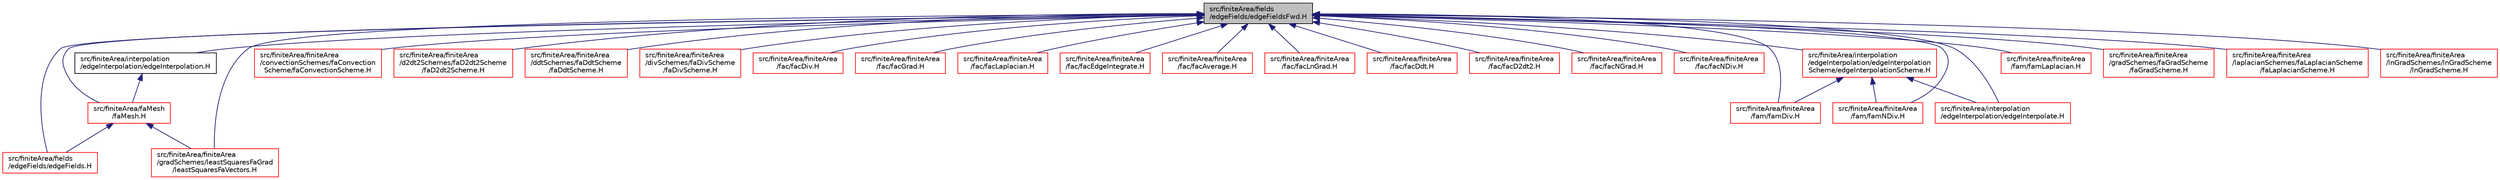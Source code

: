 digraph "src/finiteArea/fields/edgeFields/edgeFieldsFwd.H"
{
  bgcolor="transparent";
  edge [fontname="Helvetica",fontsize="10",labelfontname="Helvetica",labelfontsize="10"];
  node [fontname="Helvetica",fontsize="10",shape=record];
  Node1 [label="src/finiteArea/fields\l/edgeFields/edgeFieldsFwd.H",height=0.2,width=0.4,color="black", fillcolor="grey75", style="filled" fontcolor="black"];
  Node1 -> Node2 [dir="back",color="midnightblue",fontsize="10",style="solid",fontname="Helvetica"];
  Node2 [label="src/finiteArea/faMesh\l/faMesh.H",height=0.2,width=0.4,color="red",URL="$faMesh_8H.html"];
  Node2 -> Node3 [dir="back",color="midnightblue",fontsize="10",style="solid",fontname="Helvetica"];
  Node3 [label="src/finiteArea/fields\l/edgeFields/edgeFields.H",height=0.2,width=0.4,color="red",URL="$edgeFields_8H.html"];
  Node2 -> Node4 [dir="back",color="midnightblue",fontsize="10",style="solid",fontname="Helvetica"];
  Node4 [label="src/finiteArea/finiteArea\l/gradSchemes/leastSquaresFaGrad\l/leastSquaresFaVectors.H",height=0.2,width=0.4,color="red",URL="$leastSquaresFaVectors_8H.html"];
  Node1 -> Node3 [dir="back",color="midnightblue",fontsize="10",style="solid",fontname="Helvetica"];
  Node1 -> Node5 [dir="back",color="midnightblue",fontsize="10",style="solid",fontname="Helvetica"];
  Node5 [label="src/finiteArea/finiteArea\l/convectionSchemes/faConvection\lScheme/faConvectionScheme.H",height=0.2,width=0.4,color="red",URL="$faConvectionScheme_8H.html"];
  Node1 -> Node6 [dir="back",color="midnightblue",fontsize="10",style="solid",fontname="Helvetica"];
  Node6 [label="src/finiteArea/finiteArea\l/d2dt2Schemes/faD2dt2Scheme\l/faD2dt2Scheme.H",height=0.2,width=0.4,color="red",URL="$faD2dt2Scheme_8H.html"];
  Node1 -> Node7 [dir="back",color="midnightblue",fontsize="10",style="solid",fontname="Helvetica"];
  Node7 [label="src/finiteArea/finiteArea\l/ddtSchemes/faDdtScheme\l/faDdtScheme.H",height=0.2,width=0.4,color="red",URL="$faDdtScheme_8H.html"];
  Node1 -> Node8 [dir="back",color="midnightblue",fontsize="10",style="solid",fontname="Helvetica"];
  Node8 [label="src/finiteArea/finiteArea\l/divSchemes/faDivScheme\l/faDivScheme.H",height=0.2,width=0.4,color="red",URL="$faDivScheme_8H.html"];
  Node1 -> Node9 [dir="back",color="midnightblue",fontsize="10",style="solid",fontname="Helvetica"];
  Node9 [label="src/finiteArea/finiteArea\l/fac/facDiv.H",height=0.2,width=0.4,color="red",URL="$facDiv_8H.html",tooltip="Calculate the divergence of the given field. "];
  Node1 -> Node10 [dir="back",color="midnightblue",fontsize="10",style="solid",fontname="Helvetica"];
  Node10 [label="src/finiteArea/finiteArea\l/fac/facGrad.H",height=0.2,width=0.4,color="red",URL="$facGrad_8H.html",tooltip="Calculate the gradient of the given field. "];
  Node1 -> Node11 [dir="back",color="midnightblue",fontsize="10",style="solid",fontname="Helvetica"];
  Node11 [label="src/finiteArea/finiteArea\l/fac/facLaplacian.H",height=0.2,width=0.4,color="red",URL="$facLaplacian_8H.html",tooltip="Calculate the laplacian of the given field. "];
  Node1 -> Node12 [dir="back",color="midnightblue",fontsize="10",style="solid",fontname="Helvetica"];
  Node12 [label="src/finiteArea/finiteArea\l/fac/facEdgeIntegrate.H",height=0.2,width=0.4,color="red",URL="$facEdgeIntegrate_8H.html",tooltip="Edge integrate edgeField creating a areaField. Edge sum a edgeField creating a areaField. "];
  Node1 -> Node13 [dir="back",color="midnightblue",fontsize="10",style="solid",fontname="Helvetica"];
  Node13 [label="src/finiteArea/finiteArea\l/fac/facAverage.H",height=0.2,width=0.4,color="red",URL="$facAverage_8H.html",tooltip="Edge-weighted average a edgeField creating a areaField. "];
  Node1 -> Node14 [dir="back",color="midnightblue",fontsize="10",style="solid",fontname="Helvetica"];
  Node14 [label="src/finiteArea/finiteArea\l/fac/facLnGrad.H",height=0.2,width=0.4,color="red",URL="$facLnGrad_8H.html",tooltip="Calculate the lnGrad of the given areaField. "];
  Node1 -> Node15 [dir="back",color="midnightblue",fontsize="10",style="solid",fontname="Helvetica"];
  Node15 [label="src/finiteArea/finiteArea\l/fac/facDdt.H",height=0.2,width=0.4,color="red",URL="$facDdt_8H.html",tooltip="Calculate the first temporal derivative. "];
  Node1 -> Node16 [dir="back",color="midnightblue",fontsize="10",style="solid",fontname="Helvetica"];
  Node16 [label="src/finiteArea/finiteArea\l/fac/facD2dt2.H",height=0.2,width=0.4,color="red",URL="$facD2dt2_8H.html"];
  Node1 -> Node17 [dir="back",color="midnightblue",fontsize="10",style="solid",fontname="Helvetica"];
  Node17 [label="src/finiteArea/finiteArea\l/fac/facNGrad.H",height=0.2,width=0.4,color="red",URL="$facNGrad_8H.html",tooltip="Calculate the gradient normal to the surface of the given field. "];
  Node1 -> Node18 [dir="back",color="midnightblue",fontsize="10",style="solid",fontname="Helvetica"];
  Node18 [label="src/finiteArea/finiteArea\l/fac/facNDiv.H",height=0.2,width=0.4,color="red",URL="$facNDiv_8H.html",tooltip="Calculate the divergence of the given field. "];
  Node1 -> Node19 [dir="back",color="midnightblue",fontsize="10",style="solid",fontname="Helvetica"];
  Node19 [label="src/finiteArea/finiteArea\l/fam/famDiv.H",height=0.2,width=0.4,color="red",URL="$famDiv_8H.html",tooltip="Calculate the matrix for the divergence of the given field and flux. "];
  Node1 -> Node20 [dir="back",color="midnightblue",fontsize="10",style="solid",fontname="Helvetica"];
  Node20 [label="src/finiteArea/finiteArea\l/fam/famLaplacian.H",height=0.2,width=0.4,color="red",URL="$famLaplacian_8H.html",tooltip="Calculate the matrix for the laplacian of the field. "];
  Node1 -> Node21 [dir="back",color="midnightblue",fontsize="10",style="solid",fontname="Helvetica"];
  Node21 [label="src/finiteArea/finiteArea\l/fam/famNDiv.H",height=0.2,width=0.4,color="red",URL="$famNDiv_8H.html",tooltip="Calculate the matrix for the divergence of the given field and flux. "];
  Node1 -> Node22 [dir="back",color="midnightblue",fontsize="10",style="solid",fontname="Helvetica"];
  Node22 [label="src/finiteArea/finiteArea\l/gradSchemes/faGradScheme\l/faGradScheme.H",height=0.2,width=0.4,color="red",URL="$faGradScheme_8H.html"];
  Node1 -> Node4 [dir="back",color="midnightblue",fontsize="10",style="solid",fontname="Helvetica"];
  Node1 -> Node23 [dir="back",color="midnightblue",fontsize="10",style="solid",fontname="Helvetica"];
  Node23 [label="src/finiteArea/finiteArea\l/laplacianSchemes/faLaplacianScheme\l/faLaplacianScheme.H",height=0.2,width=0.4,color="red",URL="$faLaplacianScheme_8H.html"];
  Node1 -> Node24 [dir="back",color="midnightblue",fontsize="10",style="solid",fontname="Helvetica"];
  Node24 [label="src/finiteArea/finiteArea\l/lnGradSchemes/lnGradScheme\l/lnGradScheme.H",height=0.2,width=0.4,color="red",URL="$lnGradScheme_8H.html"];
  Node1 -> Node25 [dir="back",color="midnightblue",fontsize="10",style="solid",fontname="Helvetica"];
  Node25 [label="src/finiteArea/interpolation\l/edgeInterpolation/edgeInterpolate.H",height=0.2,width=0.4,color="red",URL="$edgeInterpolate_8H.html"];
  Node1 -> Node26 [dir="back",color="midnightblue",fontsize="10",style="solid",fontname="Helvetica"];
  Node26 [label="src/finiteArea/interpolation\l/edgeInterpolation/edgeInterpolation.H",height=0.2,width=0.4,color="black",URL="$edgeInterpolation_8H.html"];
  Node26 -> Node2 [dir="back",color="midnightblue",fontsize="10",style="solid",fontname="Helvetica"];
  Node1 -> Node27 [dir="back",color="midnightblue",fontsize="10",style="solid",fontname="Helvetica"];
  Node27 [label="src/finiteArea/interpolation\l/edgeInterpolation/edgeInterpolation\lScheme/edgeInterpolationScheme.H",height=0.2,width=0.4,color="red",URL="$edgeInterpolationScheme_8H.html"];
  Node27 -> Node19 [dir="back",color="midnightblue",fontsize="10",style="solid",fontname="Helvetica"];
  Node27 -> Node21 [dir="back",color="midnightblue",fontsize="10",style="solid",fontname="Helvetica"];
  Node27 -> Node25 [dir="back",color="midnightblue",fontsize="10",style="solid",fontname="Helvetica"];
}
